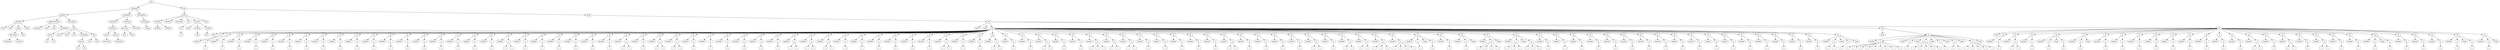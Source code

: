 digraph Tree {
	"t0" [label = "TEI"];
	"t1" [label = "teiHeader"];
	"t2" [label = "fileDesc"];
	"t3" [label = "titleStmt"];
	"t4" [label = "title"];
	"t5" [label = "title"];
	"t6" [label = "author"];
	"t7" [label = "persName"];
	"t8" [label = "forename"];
	"t9" [label = "surname"];
	"t10" [label = "idno"];
	"t11" [label = "editor"];
	"t12" [label = "publicationStmt"];
	"t13" [label = "publisher"];
	"t14" [label = "idno"];
	"t15" [label = "idno"];
	"t16" [label = "availability"];
	"t17" [label = "licence"];
	"t18" [label = "ab"];
	"t19" [label = "ref"];
	"t20" [label = "sourceDesc"];
	"t21" [label = "bibl"];
	"t22" [label = "name"];
	"t23" [label = "idno"];
	"t24" [label = "idno"];
	"t25" [label = "availability"];
	"t26" [label = "licence"];
	"t27" [label = "ab"];
	"t28" [label = "ref"];
	"t29" [label = "bibl"];
	"t30" [label = "date"];
	"t31" [label = "idno"];
	"t32" [label = "profileDesc"];
	"t33" [label = "particDesc"];
	"t34" [label = "listPerson"];
	"t35" [label = "person"];
	"t36" [label = "persName"];
	"t37" [label = "person"];
	"t38" [label = "persName"];
	"t39" [label = "textClass"];
	"t40" [label = "keywords"];
	"t41" [label = "term"];
	"t42" [label = "term"];
	"t43" [label = "classCode"];
	"t44" [label = "revisionDesc"];
	"t45" [label = "listChange"];
	"t46" [label = "change"];
	"t47" [label = "text"];
	"t48" [label = "front"];
	"t49" [label = "docTitle"];
	"t50" [label = "titlePart"];
	"t51" [label = "titlePart"];
	"t52" [label = "docDate"];
	"t53" [label = "docAuthor"];
	"t54" [label = "div"];
	"t55" [label = "div"];
	"t56" [label = "p"];
	"t57" [label = "castList"];
	"t58" [label = "head"];
	"t59" [label = "castItem"];
	"t60" [label = "role"];
	"t61" [label = "castItem"];
	"t62" [label = "role"];
	"t63" [label = "note"];
	"t64" [label = "body"];
	"t65" [label = "div"];
	"t66" [label = "head"];
	"t67" [label = "stage"];
	"t68" [label = "div"];
	"t69" [label = "head"];
	"t70" [label = "sp"];
	"t71" [label = "speaker"];
	"t72" [label = "p"];
	"t73" [label = "s"];
	"t74" [label = "sp"];
	"t75" [label = "speaker"];
	"t76" [label = "p"];
	"t77" [label = "s"];
	"t78" [label = "sp"];
	"t79" [label = "speaker"];
	"t80" [label = "p"];
	"t81" [label = "s"];
	"t82" [label = "sp"];
	"t83" [label = "speaker"];
	"t84" [label = "p"];
	"t85" [label = "s"];
	"t86" [label = "sp"];
	"t87" [label = "speaker"];
	"t88" [label = "p"];
	"t89" [label = "s"];
	"t90" [label = "sp"];
	"t91" [label = "speaker"];
	"t92" [label = "p"];
	"t93" [label = "s"];
	"t94" [label = "sp"];
	"t95" [label = "speaker"];
	"t96" [label = "p"];
	"t97" [label = "s"];
	"t98" [label = "sp"];
	"t99" [label = "speaker"];
	"t100" [label = "p"];
	"t101" [label = "s"];
	"t102" [label = "sp"];
	"t103" [label = "speaker"];
	"t104" [label = "p"];
	"t105" [label = "s"];
	"t106" [label = "sp"];
	"t107" [label = "speaker"];
	"t108" [label = "p"];
	"t109" [label = "s"];
	"t110" [label = "sp"];
	"t111" [label = "speaker"];
	"t112" [label = "p"];
	"t113" [label = "s"];
	"t114" [label = "sp"];
	"t115" [label = "speaker"];
	"t116" [label = "p"];
	"t117" [label = "s"];
	"t118" [label = "sp"];
	"t119" [label = "speaker"];
	"t120" [label = "p"];
	"t121" [label = "s"];
	"t122" [label = "sp"];
	"t123" [label = "speaker"];
	"t124" [label = "p"];
	"t125" [label = "s"];
	"t126" [label = "sp"];
	"t127" [label = "speaker"];
	"t128" [label = "p"];
	"t129" [label = "s"];
	"t130" [label = "sp"];
	"t131" [label = "speaker"];
	"t132" [label = "p"];
	"t133" [label = "s"];
	"t134" [label = "sp"];
	"t135" [label = "speaker"];
	"t136" [label = "p"];
	"t137" [label = "s"];
	"t138" [label = "sp"];
	"t139" [label = "speaker"];
	"t140" [label = "p"];
	"t141" [label = "s"];
	"t142" [label = "sp"];
	"t143" [label = "speaker"];
	"t144" [label = "p"];
	"t145" [label = "s"];
	"t146" [label = "s"];
	"t147" [label = "sp"];
	"t148" [label = "speaker"];
	"t149" [label = "p"];
	"t150" [label = "s"];
	"t151" [label = "sp"];
	"t152" [label = "speaker"];
	"t153" [label = "p"];
	"t154" [label = "s"];
	"t155" [label = "sp"];
	"t156" [label = "speaker"];
	"t157" [label = "p"];
	"t158" [label = "s"];
	"t159" [label = "sp"];
	"t160" [label = "speaker"];
	"t161" [label = "p"];
	"t162" [label = "s"];
	"t163" [label = "sp"];
	"t164" [label = "speaker"];
	"t165" [label = "p"];
	"t166" [label = "s"];
	"t167" [label = "sp"];
	"t168" [label = "speaker"];
	"t169" [label = "p"];
	"t170" [label = "s"];
	"t171" [label = "sp"];
	"t172" [label = "speaker"];
	"t173" [label = "p"];
	"t174" [label = "s"];
	"t175" [label = "s"];
	"t176" [label = "sp"];
	"t177" [label = "speaker"];
	"t178" [label = "p"];
	"t179" [label = "s"];
	"t180" [label = "sp"];
	"t181" [label = "speaker"];
	"t182" [label = "p"];
	"t183" [label = "s"];
	"t184" [label = "s"];
	"t185" [label = "sp"];
	"t186" [label = "speaker"];
	"t187" [label = "p"];
	"t188" [label = "s"];
	"t189" [label = "s"];
	"t190" [label = "sp"];
	"t191" [label = "speaker"];
	"t192" [label = "p"];
	"t193" [label = "s"];
	"t194" [label = "sp"];
	"t195" [label = "speaker"];
	"t196" [label = "p"];
	"t197" [label = "s"];
	"t198" [label = "sp"];
	"t199" [label = "speaker"];
	"t200" [label = "p"];
	"t201" [label = "s"];
	"t202" [label = "sp"];
	"t203" [label = "speaker"];
	"t204" [label = "p"];
	"t205" [label = "s"];
	"t206" [label = "sp"];
	"t207" [label = "speaker"];
	"t208" [label = "p"];
	"t209" [label = "s"];
	"t210" [label = "sp"];
	"t211" [label = "speaker"];
	"t212" [label = "p"];
	"t213" [label = "s"];
	"t214" [label = "sp"];
	"t215" [label = "speaker"];
	"t216" [label = "p"];
	"t217" [label = "s"];
	"t218" [label = "s"];
	"t219" [label = "sp"];
	"t220" [label = "speaker"];
	"t221" [label = "p"];
	"t222" [label = "s"];
	"t223" [label = "s"];
	"t224" [label = "sp"];
	"t225" [label = "speaker"];
	"t226" [label = "p"];
	"t227" [label = "s"];
	"t228" [label = "s"];
	"t229" [label = "sp"];
	"t230" [label = "speaker"];
	"t231" [label = "p"];
	"t232" [label = "s"];
	"t233" [label = "sp"];
	"t234" [label = "speaker"];
	"t235" [label = "p"];
	"t236" [label = "s"];
	"t237" [label = "sp"];
	"t238" [label = "speaker"];
	"t239" [label = "p"];
	"t240" [label = "s"];
	"t241" [label = "sp"];
	"t242" [label = "speaker"];
	"t243" [label = "p"];
	"t244" [label = "s"];
	"t245" [label = "sp"];
	"t246" [label = "speaker"];
	"t247" [label = "p"];
	"t248" [label = "s"];
	"t249" [label = "sp"];
	"t250" [label = "speaker"];
	"t251" [label = "p"];
	"t252" [label = "s"];
	"t253" [label = "sp"];
	"t254" [label = "speaker"];
	"t255" [label = "p"];
	"t256" [label = "s"];
	"t257" [label = "s"];
	"t258" [label = "sp"];
	"t259" [label = "speaker"];
	"t260" [label = "p"];
	"t261" [label = "s"];
	"t262" [label = "sp"];
	"t263" [label = "speaker"];
	"t264" [label = "p"];
	"t265" [label = "s"];
	"t266" [label = "sp"];
	"t267" [label = "speaker"];
	"t268" [label = "p"];
	"t269" [label = "s"];
	"t270" [label = "s"];
	"t271" [label = "sp"];
	"t272" [label = "speaker"];
	"t273" [label = "p"];
	"t274" [label = "s"];
	"t275" [label = "sp"];
	"t276" [label = "speaker"];
	"t277" [label = "p"];
	"t278" [label = "s"];
	"t279" [label = "sp"];
	"t280" [label = "speaker"];
	"t281" [label = "p"];
	"t282" [label = "s"];
	"t283" [label = "s"];
	"t284" [label = "sp"];
	"t285" [label = "speaker"];
	"t286" [label = "p"];
	"t287" [label = "s"];
	"t288" [label = "sp"];
	"t289" [label = "speaker"];
	"t290" [label = "p"];
	"t291" [label = "s"];
	"t292" [label = "sp"];
	"t293" [label = "speaker"];
	"t294" [label = "p"];
	"t295" [label = "s"];
	"t296" [label = "s"];
	"t297" [label = "s"];
	"t298" [label = "sp"];
	"t299" [label = "speaker"];
	"t300" [label = "p"];
	"t301" [label = "s"];
	"t302" [label = "s"];
	"t303" [label = "sp"];
	"t304" [label = "speaker"];
	"t305" [label = "p"];
	"t306" [label = "s"];
	"t307" [label = "s"];
	"t308" [label = "sp"];
	"t309" [label = "speaker"];
	"t310" [label = "p"];
	"t311" [label = "s"];
	"t312" [label = "sp"];
	"t313" [label = "speaker"];
	"t314" [label = "p"];
	"t315" [label = "s"];
	"t316" [label = "sp"];
	"t317" [label = "speaker"];
	"t318" [label = "p"];
	"t319" [label = "s"];
	"t320" [label = "sp"];
	"t321" [label = "speaker"];
	"t322" [label = "p"];
	"t323" [label = "s"];
	"t324" [label = "sp"];
	"t325" [label = "speaker"];
	"t326" [label = "p"];
	"t327" [label = "s"];
	"t328" [label = "sp"];
	"t329" [label = "speaker"];
	"t330" [label = "p"];
	"t331" [label = "s"];
	"t332" [label = "s"];
	"t333" [label = "sp"];
	"t334" [label = "speaker"];
	"t335" [label = "p"];
	"t336" [label = "s"];
	"t337" [label = "sp"];
	"t338" [label = "speaker"];
	"t339" [label = "p"];
	"t340" [label = "s"];
	"t341" [label = "sp"];
	"t342" [label = "speaker"];
	"t343" [label = "p"];
	"t344" [label = "s"];
	"t345" [label = "sp"];
	"t346" [label = "speaker"];
	"t347" [label = "p"];
	"t348" [label = "s"];
	"t349" [label = "sp"];
	"t350" [label = "speaker"];
	"t351" [label = "p"];
	"t352" [label = "s"];
	"t353" [label = "s"];
	"t354" [label = "sp"];
	"t355" [label = "speaker"];
	"t356" [label = "p"];
	"t357" [label = "s"];
	"t358" [label = "sp"];
	"t359" [label = "speaker"];
	"t360" [label = "p"];
	"t361" [label = "s"];
	"t362" [label = "s"];
	"t363" [label = "sp"];
	"t364" [label = "speaker"];
	"t365" [label = "p"];
	"t366" [label = "s"];
	"t367" [label = "s"];
	"t368" [label = "sp"];
	"t369" [label = "speaker"];
	"t370" [label = "p"];
	"t371" [label = "s"];
	"t372" [label = "s"];
	"t373" [label = "s"];
	"t374" [label = "sp"];
	"t375" [label = "speaker"];
	"t376" [label = "p"];
	"t377" [label = "s"];
	"t378" [label = "s"];
	"t379" [label = "s"];
	"t380" [label = "s"];
	"t381" [label = "sp"];
	"t382" [label = "speaker"];
	"t383" [label = "p"];
	"t384" [label = "s"];
	"t385" [label = "stage"];
	"t386" [label = "p"];
	"t387" [label = "s"];
	"t388" [label = "sp"];
	"t389" [label = "speaker"];
	"t390" [label = "p"];
	"t391" [label = "s"];
	"t392" [label = "sp"];
	"t393" [label = "speaker"];
	"t394" [label = "p"];
	"t395" [label = "s"];
	"t396" [label = "stage"];
	"t397" [label = "sp"];
	"t398" [label = "speaker"];
	"t399" [label = "p"];
	"t400" [label = "s"];
	"t401" [label = "s"];
	"t402" [label = "s"];
	"t403" [label = "s"];
	"t404" [label = "stage"];
	"t405" [label = "sp"];
	"t406" [label = "speaker"];
	"t407" [label = "p"];
	"t408" [label = "s"];
	"t409" [label = "s"];
	"t410" [label = "s"];
	"t411" [label = "stage"];
	"t412" [label = "p"];
	"t413" [label = "s"];
	"t414" [label = "s"];
	"t415" [label = "s"];
	"t416" [label = "sp"];
	"t417" [label = "speaker"];
	"t418" [label = "p"];
	"t419" [label = "s"];
	"t420" [label = "sp"];
	"t421" [label = "speaker"];
	"t422" [label = "p"];
	"t423" [label = "s"];
	"t424" [label = "sp"];
	"t425" [label = "speaker"];
	"t426" [label = "p"];
	"t427" [label = "s"];
	"t428" [label = "sp"];
	"t429" [label = "speaker"];
	"t430" [label = "p"];
	"t431" [label = "s"];
	"t432" [label = "sp"];
	"t433" [label = "speaker"];
	"t434" [label = "p"];
	"t435" [label = "s"];
	"t436" [label = "sp"];
	"t437" [label = "speaker"];
	"t438" [label = "p"];
	"t439" [label = "s"];
	"t440" [label = "sp"];
	"t441" [label = "speaker"];
	"t442" [label = "p"];
	"t443" [label = "s"];
	"t444" [label = "sp"];
	"t445" [label = "speaker"];
	"t446" [label = "p"];
	"t447" [label = "s"];
	"t448" [label = "sp"];
	"t449" [label = "speaker"];
	"t450" [label = "p"];
	"t451" [label = "s"];
	"t452" [label = "sp"];
	"t453" [label = "speaker"];
	"t454" [label = "p"];
	"t455" [label = "s"];
	"t456" [label = "sp"];
	"t457" [label = "speaker"];
	"t458" [label = "p"];
	"t459" [label = "s"];
	"t460" [label = "sp"];
	"t461" [label = "speaker"];
	"t462" [label = "p"];
	"t463" [label = "s"];
	"t464" [label = "sp"];
	"t465" [label = "speaker"];
	"t466" [label = "p"];
	"t467" [label = "s"];
	"t468" [label = "sp"];
	"t469" [label = "speaker"];
	"t470" [label = "p"];
	"t471" [label = "s"];
	"t472" [label = "sp"];
	"t473" [label = "speaker"];
	"t474" [label = "p"];
	"t475" [label = "s"];
	"t476" [label = "sp"];
	"t477" [label = "speaker"];
	"t478" [label = "p"];
	"t479" [label = "s"];
	"t480" [label = "sp"];
	"t481" [label = "speaker"];
	"t482" [label = "p"];
	"t483" [label = "s"];
	"t484" [label = "sp"];
	"t485" [label = "speaker"];
	"t486" [label = "p"];
	"t487" [label = "s"];
	"t488" [label = "s"];
	"t489" [label = "stage"];
	"t490" [label = "p"];
	"t491" [label = "s"];
	"t492" [label = "stage"];
	"t493" [label = "div"];
	"t494" [label = "head"];
	"t495" [label = "sp"];
	"t496" [label = "speaker"];
	"t497" [label = "p"];
	"t498" [label = "s"];
	"t499" [label = "s"];
	"t500" [label = "s"];
	"t501" [label = "s"];
	"t502" [label = "s"];
	"t503" [label = "s"];
	"t504" [label = "s"];
	"t505" [label = "s"];
	"t506" [label = "s"];
	"t507" [label = "stage"];
	"t508" [label = "p"];
	"t509" [label = "s"];
	"t510" [label = "stage"];
	"t511" [label = "p"];
	"t512" [label = "s"];
	"t513" [label = "s"];
	"t514" [label = "s"];
	"t515" [label = "s"];
	"t516" [label = "s"];
	"t517" [label = "stage"];
	"t518" [label = "p"];
	"t519" [label = "s"];
	"t520" [label = "stage"];
	"t521" [label = "p"];
	"t522" [label = "s"];
	"t523" [label = "s"];
	"t524" [label = "stage"];
	"t525" [label = "p"];
	"t526" [label = "s"];
	"t527" [label = "s"];
	"t528" [label = "s"];
	"t529" [label = "s"];
	"t530" [label = "s"];
	"t531" [label = "stage"];
	"t532" [label = "div"];
	"t533" [label = "head"];
	"t534" [label = "sp"];
	"t535" [label = "speaker"];
	"t536" [label = "p"];
	"t537" [label = "s"];
	"t538" [label = "sp"];
	"t539" [label = "speaker"];
	"t540" [label = "p"];
	"t541" [label = "s"];
	"t542" [label = "s"];
	"t543" [label = "sp"];
	"t544" [label = "speaker"];
	"t545" [label = "p"];
	"t546" [label = "s"];
	"t547" [label = "sp"];
	"t548" [label = "speaker"];
	"t549" [label = "p"];
	"t550" [label = "s"];
	"t551" [label = "stage"];
	"t552" [label = "p"];
	"t553" [label = "s"];
	"t554" [label = "sp"];
	"t555" [label = "speaker"];
	"t556" [label = "p"];
	"t557" [label = "s"];
	"t558" [label = "stage"];
	"t559" [label = "sp"];
	"t560" [label = "speaker"];
	"t561" [label = "p"];
	"t562" [label = "s"];
	"t563" [label = "sp"];
	"t564" [label = "speaker"];
	"t565" [label = "p"];
	"t566" [label = "s"];
	"t567" [label = "sp"];
	"t568" [label = "speaker"];
	"t569" [label = "p"];
	"t570" [label = "s"];
	"t571" [label = "sp"];
	"t572" [label = "speaker"];
	"t573" [label = "p"];
	"t574" [label = "s"];
	"t575" [label = "sp"];
	"t576" [label = "speaker"];
	"t577" [label = "p"];
	"t578" [label = "s"];
	"t579" [label = "sp"];
	"t580" [label = "speaker"];
	"t581" [label = "p"];
	"t582" [label = "s"];
	"t583" [label = "sp"];
	"t584" [label = "speaker"];
	"t585" [label = "p"];
	"t586" [label = "s"];
	"t587" [label = "sp"];
	"t588" [label = "speaker"];
	"t589" [label = "p"];
	"t590" [label = "s"];
	"t591" [label = "sp"];
	"t592" [label = "speaker"];
	"t593" [label = "p"];
	"t594" [label = "s"];
	"t595" [label = "sp"];
	"t596" [label = "speaker"];
	"t597" [label = "p"];
	"t598" [label = "s"];
	"t599" [label = "s"];
	"t600" [label = "sp"];
	"t601" [label = "speaker"];
	"t602" [label = "p"];
	"t603" [label = "s"];
	"t604" [label = "sp"];
	"t605" [label = "speaker"];
	"t606" [label = "p"];
	"t607" [label = "s"];
	"t608" [label = "s"];
	"t609" [label = "sp"];
	"t610" [label = "speaker"];
	"t611" [label = "p"];
	"t612" [label = "s"];
	"t613" [label = "sp"];
	"t614" [label = "speaker"];
	"t615" [label = "p"];
	"t616" [label = "s"];
	"t617" [label = "s"];
	"t618" [label = "sp"];
	"t619" [label = "speaker"];
	"t620" [label = "p"];
	"t621" [label = "s"];
	"t622" [label = "sp"];
	"t623" [label = "speaker"];
	"t624" [label = "p"];
	"t625" [label = "s"];
	"t626" [label = "sp"];
	"t627" [label = "speaker"];
	"t628" [label = "p"];
	"t629" [label = "s"];
	"t630" [label = "stage"];
	"t631" [label = "p"];
	"t632" [label = "s"];
	"t633" [label = "sp"];
	"t634" [label = "speaker"];
	"t635" [label = "p"];
	"t636" [label = "s"];
	"t637" [label = "sp"];
	"t638" [label = "speaker"];
	"t639" [label = "p"];
	"t640" [label = "s"];
	"t641" [label = "sp"];
	"t642" [label = "speaker"];
	"t643" [label = "p"];
	"t644" [label = "s"];
	"t645" [label = "sp"];
	"t646" [label = "speaker"];
	"t647" [label = "p"];
	"t648" [label = "s"];
	"t649" [label = "stage"];
	"t650" [label = "p"];
	"t651" [label = "s"];
	"t652" [label = "sp"];
	"t653" [label = "speaker"];
	"t654" [label = "p"];
	"t655" [label = "s"];
	"t656" [label = "stage"];
	"t0" -> "t1";
	"t1" -> "t2";
	"t2" -> "t3";
	"t3" -> "t4";
	"t3" -> "t5";
	"t3" -> "t6";
	"t6" -> "t7";
	"t7" -> "t8";
	"t7" -> "t9";
	"t6" -> "t10";
	"t3" -> "t11";
	"t2" -> "t12";
	"t12" -> "t13";
	"t12" -> "t14";
	"t12" -> "t15";
	"t12" -> "t16";
	"t16" -> "t17";
	"t17" -> "t18";
	"t17" -> "t19";
	"t2" -> "t20";
	"t20" -> "t21";
	"t21" -> "t22";
	"t21" -> "t23";
	"t21" -> "t24";
	"t21" -> "t25";
	"t25" -> "t26";
	"t26" -> "t27";
	"t26" -> "t28";
	"t21" -> "t29";
	"t29" -> "t30";
	"t29" -> "t31";
	"t1" -> "t32";
	"t32" -> "t33";
	"t33" -> "t34";
	"t34" -> "t35";
	"t35" -> "t36";
	"t34" -> "t37";
	"t37" -> "t38";
	"t32" -> "t39";
	"t39" -> "t40";
	"t40" -> "t41";
	"t40" -> "t42";
	"t39" -> "t43";
	"t1" -> "t44";
	"t44" -> "t45";
	"t45" -> "t46";
	"t0" -> "t47";
	"t47" -> "t48";
	"t48" -> "t49";
	"t49" -> "t50";
	"t49" -> "t51";
	"t48" -> "t52";
	"t48" -> "t53";
	"t48" -> "t54";
	"t54" -> "t55";
	"t55" -> "t56";
	"t48" -> "t57";
	"t57" -> "t58";
	"t57" -> "t59";
	"t59" -> "t60";
	"t57" -> "t61";
	"t61" -> "t62";
	"t48" -> "t63";
	"t47" -> "t64";
	"t64" -> "t65";
	"t65" -> "t66";
	"t65" -> "t67";
	"t65" -> "t68";
	"t68" -> "t69";
	"t68" -> "t70";
	"t70" -> "t71";
	"t70" -> "t72";
	"t72" -> "t73";
	"t68" -> "t74";
	"t74" -> "t75";
	"t74" -> "t76";
	"t76" -> "t77";
	"t68" -> "t78";
	"t78" -> "t79";
	"t78" -> "t80";
	"t80" -> "t81";
	"t68" -> "t82";
	"t82" -> "t83";
	"t82" -> "t84";
	"t84" -> "t85";
	"t68" -> "t86";
	"t86" -> "t87";
	"t86" -> "t88";
	"t88" -> "t89";
	"t68" -> "t90";
	"t90" -> "t91";
	"t90" -> "t92";
	"t92" -> "t93";
	"t68" -> "t94";
	"t94" -> "t95";
	"t94" -> "t96";
	"t96" -> "t97";
	"t68" -> "t98";
	"t98" -> "t99";
	"t98" -> "t100";
	"t100" -> "t101";
	"t68" -> "t102";
	"t102" -> "t103";
	"t102" -> "t104";
	"t104" -> "t105";
	"t68" -> "t106";
	"t106" -> "t107";
	"t106" -> "t108";
	"t108" -> "t109";
	"t68" -> "t110";
	"t110" -> "t111";
	"t110" -> "t112";
	"t112" -> "t113";
	"t68" -> "t114";
	"t114" -> "t115";
	"t114" -> "t116";
	"t116" -> "t117";
	"t68" -> "t118";
	"t118" -> "t119";
	"t118" -> "t120";
	"t120" -> "t121";
	"t68" -> "t122";
	"t122" -> "t123";
	"t122" -> "t124";
	"t124" -> "t125";
	"t68" -> "t126";
	"t126" -> "t127";
	"t126" -> "t128";
	"t128" -> "t129";
	"t68" -> "t130";
	"t130" -> "t131";
	"t130" -> "t132";
	"t132" -> "t133";
	"t68" -> "t134";
	"t134" -> "t135";
	"t134" -> "t136";
	"t136" -> "t137";
	"t68" -> "t138";
	"t138" -> "t139";
	"t138" -> "t140";
	"t140" -> "t141";
	"t68" -> "t142";
	"t142" -> "t143";
	"t142" -> "t144";
	"t144" -> "t145";
	"t144" -> "t146";
	"t68" -> "t147";
	"t147" -> "t148";
	"t147" -> "t149";
	"t149" -> "t150";
	"t68" -> "t151";
	"t151" -> "t152";
	"t151" -> "t153";
	"t153" -> "t154";
	"t68" -> "t155";
	"t155" -> "t156";
	"t155" -> "t157";
	"t157" -> "t158";
	"t68" -> "t159";
	"t159" -> "t160";
	"t159" -> "t161";
	"t161" -> "t162";
	"t68" -> "t163";
	"t163" -> "t164";
	"t163" -> "t165";
	"t165" -> "t166";
	"t68" -> "t167";
	"t167" -> "t168";
	"t167" -> "t169";
	"t169" -> "t170";
	"t68" -> "t171";
	"t171" -> "t172";
	"t171" -> "t173";
	"t173" -> "t174";
	"t173" -> "t175";
	"t68" -> "t176";
	"t176" -> "t177";
	"t176" -> "t178";
	"t178" -> "t179";
	"t68" -> "t180";
	"t180" -> "t181";
	"t180" -> "t182";
	"t182" -> "t183";
	"t182" -> "t184";
	"t68" -> "t185";
	"t185" -> "t186";
	"t185" -> "t187";
	"t187" -> "t188";
	"t187" -> "t189";
	"t68" -> "t190";
	"t190" -> "t191";
	"t190" -> "t192";
	"t192" -> "t193";
	"t68" -> "t194";
	"t194" -> "t195";
	"t194" -> "t196";
	"t196" -> "t197";
	"t68" -> "t198";
	"t198" -> "t199";
	"t198" -> "t200";
	"t200" -> "t201";
	"t68" -> "t202";
	"t202" -> "t203";
	"t202" -> "t204";
	"t204" -> "t205";
	"t68" -> "t206";
	"t206" -> "t207";
	"t206" -> "t208";
	"t208" -> "t209";
	"t68" -> "t210";
	"t210" -> "t211";
	"t210" -> "t212";
	"t212" -> "t213";
	"t68" -> "t214";
	"t214" -> "t215";
	"t214" -> "t216";
	"t216" -> "t217";
	"t216" -> "t218";
	"t68" -> "t219";
	"t219" -> "t220";
	"t219" -> "t221";
	"t221" -> "t222";
	"t221" -> "t223";
	"t68" -> "t224";
	"t224" -> "t225";
	"t224" -> "t226";
	"t226" -> "t227";
	"t226" -> "t228";
	"t68" -> "t229";
	"t229" -> "t230";
	"t229" -> "t231";
	"t231" -> "t232";
	"t68" -> "t233";
	"t233" -> "t234";
	"t233" -> "t235";
	"t235" -> "t236";
	"t68" -> "t237";
	"t237" -> "t238";
	"t237" -> "t239";
	"t239" -> "t240";
	"t68" -> "t241";
	"t241" -> "t242";
	"t241" -> "t243";
	"t243" -> "t244";
	"t68" -> "t245";
	"t245" -> "t246";
	"t245" -> "t247";
	"t247" -> "t248";
	"t68" -> "t249";
	"t249" -> "t250";
	"t249" -> "t251";
	"t251" -> "t252";
	"t68" -> "t253";
	"t253" -> "t254";
	"t253" -> "t255";
	"t255" -> "t256";
	"t255" -> "t257";
	"t68" -> "t258";
	"t258" -> "t259";
	"t258" -> "t260";
	"t260" -> "t261";
	"t68" -> "t262";
	"t262" -> "t263";
	"t262" -> "t264";
	"t264" -> "t265";
	"t68" -> "t266";
	"t266" -> "t267";
	"t266" -> "t268";
	"t268" -> "t269";
	"t268" -> "t270";
	"t68" -> "t271";
	"t271" -> "t272";
	"t271" -> "t273";
	"t273" -> "t274";
	"t68" -> "t275";
	"t275" -> "t276";
	"t275" -> "t277";
	"t277" -> "t278";
	"t68" -> "t279";
	"t279" -> "t280";
	"t279" -> "t281";
	"t281" -> "t282";
	"t281" -> "t283";
	"t68" -> "t284";
	"t284" -> "t285";
	"t284" -> "t286";
	"t286" -> "t287";
	"t68" -> "t288";
	"t288" -> "t289";
	"t288" -> "t290";
	"t290" -> "t291";
	"t68" -> "t292";
	"t292" -> "t293";
	"t292" -> "t294";
	"t294" -> "t295";
	"t294" -> "t296";
	"t294" -> "t297";
	"t68" -> "t298";
	"t298" -> "t299";
	"t298" -> "t300";
	"t300" -> "t301";
	"t300" -> "t302";
	"t68" -> "t303";
	"t303" -> "t304";
	"t303" -> "t305";
	"t305" -> "t306";
	"t305" -> "t307";
	"t68" -> "t308";
	"t308" -> "t309";
	"t308" -> "t310";
	"t310" -> "t311";
	"t68" -> "t312";
	"t312" -> "t313";
	"t312" -> "t314";
	"t314" -> "t315";
	"t68" -> "t316";
	"t316" -> "t317";
	"t316" -> "t318";
	"t318" -> "t319";
	"t68" -> "t320";
	"t320" -> "t321";
	"t320" -> "t322";
	"t322" -> "t323";
	"t68" -> "t324";
	"t324" -> "t325";
	"t324" -> "t326";
	"t326" -> "t327";
	"t68" -> "t328";
	"t328" -> "t329";
	"t328" -> "t330";
	"t330" -> "t331";
	"t330" -> "t332";
	"t68" -> "t333";
	"t333" -> "t334";
	"t333" -> "t335";
	"t335" -> "t336";
	"t68" -> "t337";
	"t337" -> "t338";
	"t337" -> "t339";
	"t339" -> "t340";
	"t68" -> "t341";
	"t341" -> "t342";
	"t341" -> "t343";
	"t343" -> "t344";
	"t68" -> "t345";
	"t345" -> "t346";
	"t345" -> "t347";
	"t347" -> "t348";
	"t68" -> "t349";
	"t349" -> "t350";
	"t349" -> "t351";
	"t351" -> "t352";
	"t351" -> "t353";
	"t68" -> "t354";
	"t354" -> "t355";
	"t354" -> "t356";
	"t356" -> "t357";
	"t68" -> "t358";
	"t358" -> "t359";
	"t358" -> "t360";
	"t360" -> "t361";
	"t360" -> "t362";
	"t68" -> "t363";
	"t363" -> "t364";
	"t363" -> "t365";
	"t365" -> "t366";
	"t365" -> "t367";
	"t68" -> "t368";
	"t368" -> "t369";
	"t368" -> "t370";
	"t370" -> "t371";
	"t370" -> "t372";
	"t370" -> "t373";
	"t68" -> "t374";
	"t374" -> "t375";
	"t374" -> "t376";
	"t376" -> "t377";
	"t376" -> "t378";
	"t376" -> "t379";
	"t376" -> "t380";
	"t68" -> "t381";
	"t381" -> "t382";
	"t381" -> "t383";
	"t383" -> "t384";
	"t381" -> "t385";
	"t381" -> "t386";
	"t386" -> "t387";
	"t68" -> "t388";
	"t388" -> "t389";
	"t388" -> "t390";
	"t390" -> "t391";
	"t68" -> "t392";
	"t392" -> "t393";
	"t392" -> "t394";
	"t394" -> "t395";
	"t392" -> "t396";
	"t68" -> "t397";
	"t397" -> "t398";
	"t397" -> "t399";
	"t399" -> "t400";
	"t399" -> "t401";
	"t399" -> "t402";
	"t399" -> "t403";
	"t397" -> "t404";
	"t68" -> "t405";
	"t405" -> "t406";
	"t405" -> "t407";
	"t407" -> "t408";
	"t407" -> "t409";
	"t407" -> "t410";
	"t405" -> "t411";
	"t405" -> "t412";
	"t412" -> "t413";
	"t412" -> "t414";
	"t412" -> "t415";
	"t68" -> "t416";
	"t416" -> "t417";
	"t416" -> "t418";
	"t418" -> "t419";
	"t68" -> "t420";
	"t420" -> "t421";
	"t420" -> "t422";
	"t422" -> "t423";
	"t68" -> "t424";
	"t424" -> "t425";
	"t424" -> "t426";
	"t426" -> "t427";
	"t68" -> "t428";
	"t428" -> "t429";
	"t428" -> "t430";
	"t430" -> "t431";
	"t68" -> "t432";
	"t432" -> "t433";
	"t432" -> "t434";
	"t434" -> "t435";
	"t68" -> "t436";
	"t436" -> "t437";
	"t436" -> "t438";
	"t438" -> "t439";
	"t68" -> "t440";
	"t440" -> "t441";
	"t440" -> "t442";
	"t442" -> "t443";
	"t68" -> "t444";
	"t444" -> "t445";
	"t444" -> "t446";
	"t446" -> "t447";
	"t68" -> "t448";
	"t448" -> "t449";
	"t448" -> "t450";
	"t450" -> "t451";
	"t68" -> "t452";
	"t452" -> "t453";
	"t452" -> "t454";
	"t454" -> "t455";
	"t68" -> "t456";
	"t456" -> "t457";
	"t456" -> "t458";
	"t458" -> "t459";
	"t68" -> "t460";
	"t460" -> "t461";
	"t460" -> "t462";
	"t462" -> "t463";
	"t68" -> "t464";
	"t464" -> "t465";
	"t464" -> "t466";
	"t466" -> "t467";
	"t68" -> "t468";
	"t468" -> "t469";
	"t468" -> "t470";
	"t470" -> "t471";
	"t68" -> "t472";
	"t472" -> "t473";
	"t472" -> "t474";
	"t474" -> "t475";
	"t68" -> "t476";
	"t476" -> "t477";
	"t476" -> "t478";
	"t478" -> "t479";
	"t68" -> "t480";
	"t480" -> "t481";
	"t480" -> "t482";
	"t482" -> "t483";
	"t68" -> "t484";
	"t484" -> "t485";
	"t484" -> "t486";
	"t486" -> "t487";
	"t486" -> "t488";
	"t484" -> "t489";
	"t484" -> "t490";
	"t490" -> "t491";
	"t484" -> "t492";
	"t65" -> "t493";
	"t493" -> "t494";
	"t493" -> "t495";
	"t495" -> "t496";
	"t495" -> "t497";
	"t497" -> "t498";
	"t497" -> "t499";
	"t497" -> "t500";
	"t497" -> "t501";
	"t497" -> "t502";
	"t497" -> "t503";
	"t497" -> "t504";
	"t497" -> "t505";
	"t497" -> "t506";
	"t495" -> "t507";
	"t495" -> "t508";
	"t508" -> "t509";
	"t495" -> "t510";
	"t495" -> "t511";
	"t511" -> "t512";
	"t511" -> "t513";
	"t511" -> "t514";
	"t511" -> "t515";
	"t511" -> "t516";
	"t495" -> "t517";
	"t495" -> "t518";
	"t518" -> "t519";
	"t495" -> "t520";
	"t495" -> "t521";
	"t521" -> "t522";
	"t521" -> "t523";
	"t495" -> "t524";
	"t495" -> "t525";
	"t525" -> "t526";
	"t525" -> "t527";
	"t525" -> "t528";
	"t525" -> "t529";
	"t525" -> "t530";
	"t495" -> "t531";
	"t65" -> "t532";
	"t532" -> "t533";
	"t532" -> "t534";
	"t534" -> "t535";
	"t534" -> "t536";
	"t536" -> "t537";
	"t532" -> "t538";
	"t538" -> "t539";
	"t538" -> "t540";
	"t540" -> "t541";
	"t540" -> "t542";
	"t532" -> "t543";
	"t543" -> "t544";
	"t543" -> "t545";
	"t545" -> "t546";
	"t532" -> "t547";
	"t547" -> "t548";
	"t547" -> "t549";
	"t549" -> "t550";
	"t547" -> "t551";
	"t547" -> "t552";
	"t552" -> "t553";
	"t532" -> "t554";
	"t554" -> "t555";
	"t554" -> "t556";
	"t556" -> "t557";
	"t554" -> "t558";
	"t532" -> "t559";
	"t559" -> "t560";
	"t559" -> "t561";
	"t561" -> "t562";
	"t532" -> "t563";
	"t563" -> "t564";
	"t563" -> "t565";
	"t565" -> "t566";
	"t532" -> "t567";
	"t567" -> "t568";
	"t567" -> "t569";
	"t569" -> "t570";
	"t532" -> "t571";
	"t571" -> "t572";
	"t571" -> "t573";
	"t573" -> "t574";
	"t532" -> "t575";
	"t575" -> "t576";
	"t575" -> "t577";
	"t577" -> "t578";
	"t532" -> "t579";
	"t579" -> "t580";
	"t579" -> "t581";
	"t581" -> "t582";
	"t532" -> "t583";
	"t583" -> "t584";
	"t583" -> "t585";
	"t585" -> "t586";
	"t532" -> "t587";
	"t587" -> "t588";
	"t587" -> "t589";
	"t589" -> "t590";
	"t532" -> "t591";
	"t591" -> "t592";
	"t591" -> "t593";
	"t593" -> "t594";
	"t532" -> "t595";
	"t595" -> "t596";
	"t595" -> "t597";
	"t597" -> "t598";
	"t597" -> "t599";
	"t532" -> "t600";
	"t600" -> "t601";
	"t600" -> "t602";
	"t602" -> "t603";
	"t532" -> "t604";
	"t604" -> "t605";
	"t604" -> "t606";
	"t606" -> "t607";
	"t606" -> "t608";
	"t532" -> "t609";
	"t609" -> "t610";
	"t609" -> "t611";
	"t611" -> "t612";
	"t532" -> "t613";
	"t613" -> "t614";
	"t613" -> "t615";
	"t615" -> "t616";
	"t615" -> "t617";
	"t532" -> "t618";
	"t618" -> "t619";
	"t618" -> "t620";
	"t620" -> "t621";
	"t532" -> "t622";
	"t622" -> "t623";
	"t622" -> "t624";
	"t624" -> "t625";
	"t532" -> "t626";
	"t626" -> "t627";
	"t626" -> "t628";
	"t628" -> "t629";
	"t626" -> "t630";
	"t626" -> "t631";
	"t631" -> "t632";
	"t532" -> "t633";
	"t633" -> "t634";
	"t633" -> "t635";
	"t635" -> "t636";
	"t532" -> "t637";
	"t637" -> "t638";
	"t637" -> "t639";
	"t639" -> "t640";
	"t532" -> "t641";
	"t641" -> "t642";
	"t641" -> "t643";
	"t643" -> "t644";
	"t532" -> "t645";
	"t645" -> "t646";
	"t645" -> "t647";
	"t647" -> "t648";
	"t645" -> "t649";
	"t645" -> "t650";
	"t650" -> "t651";
	"t532" -> "t652";
	"t652" -> "t653";
	"t652" -> "t654";
	"t654" -> "t655";
	"t652" -> "t656";
}
